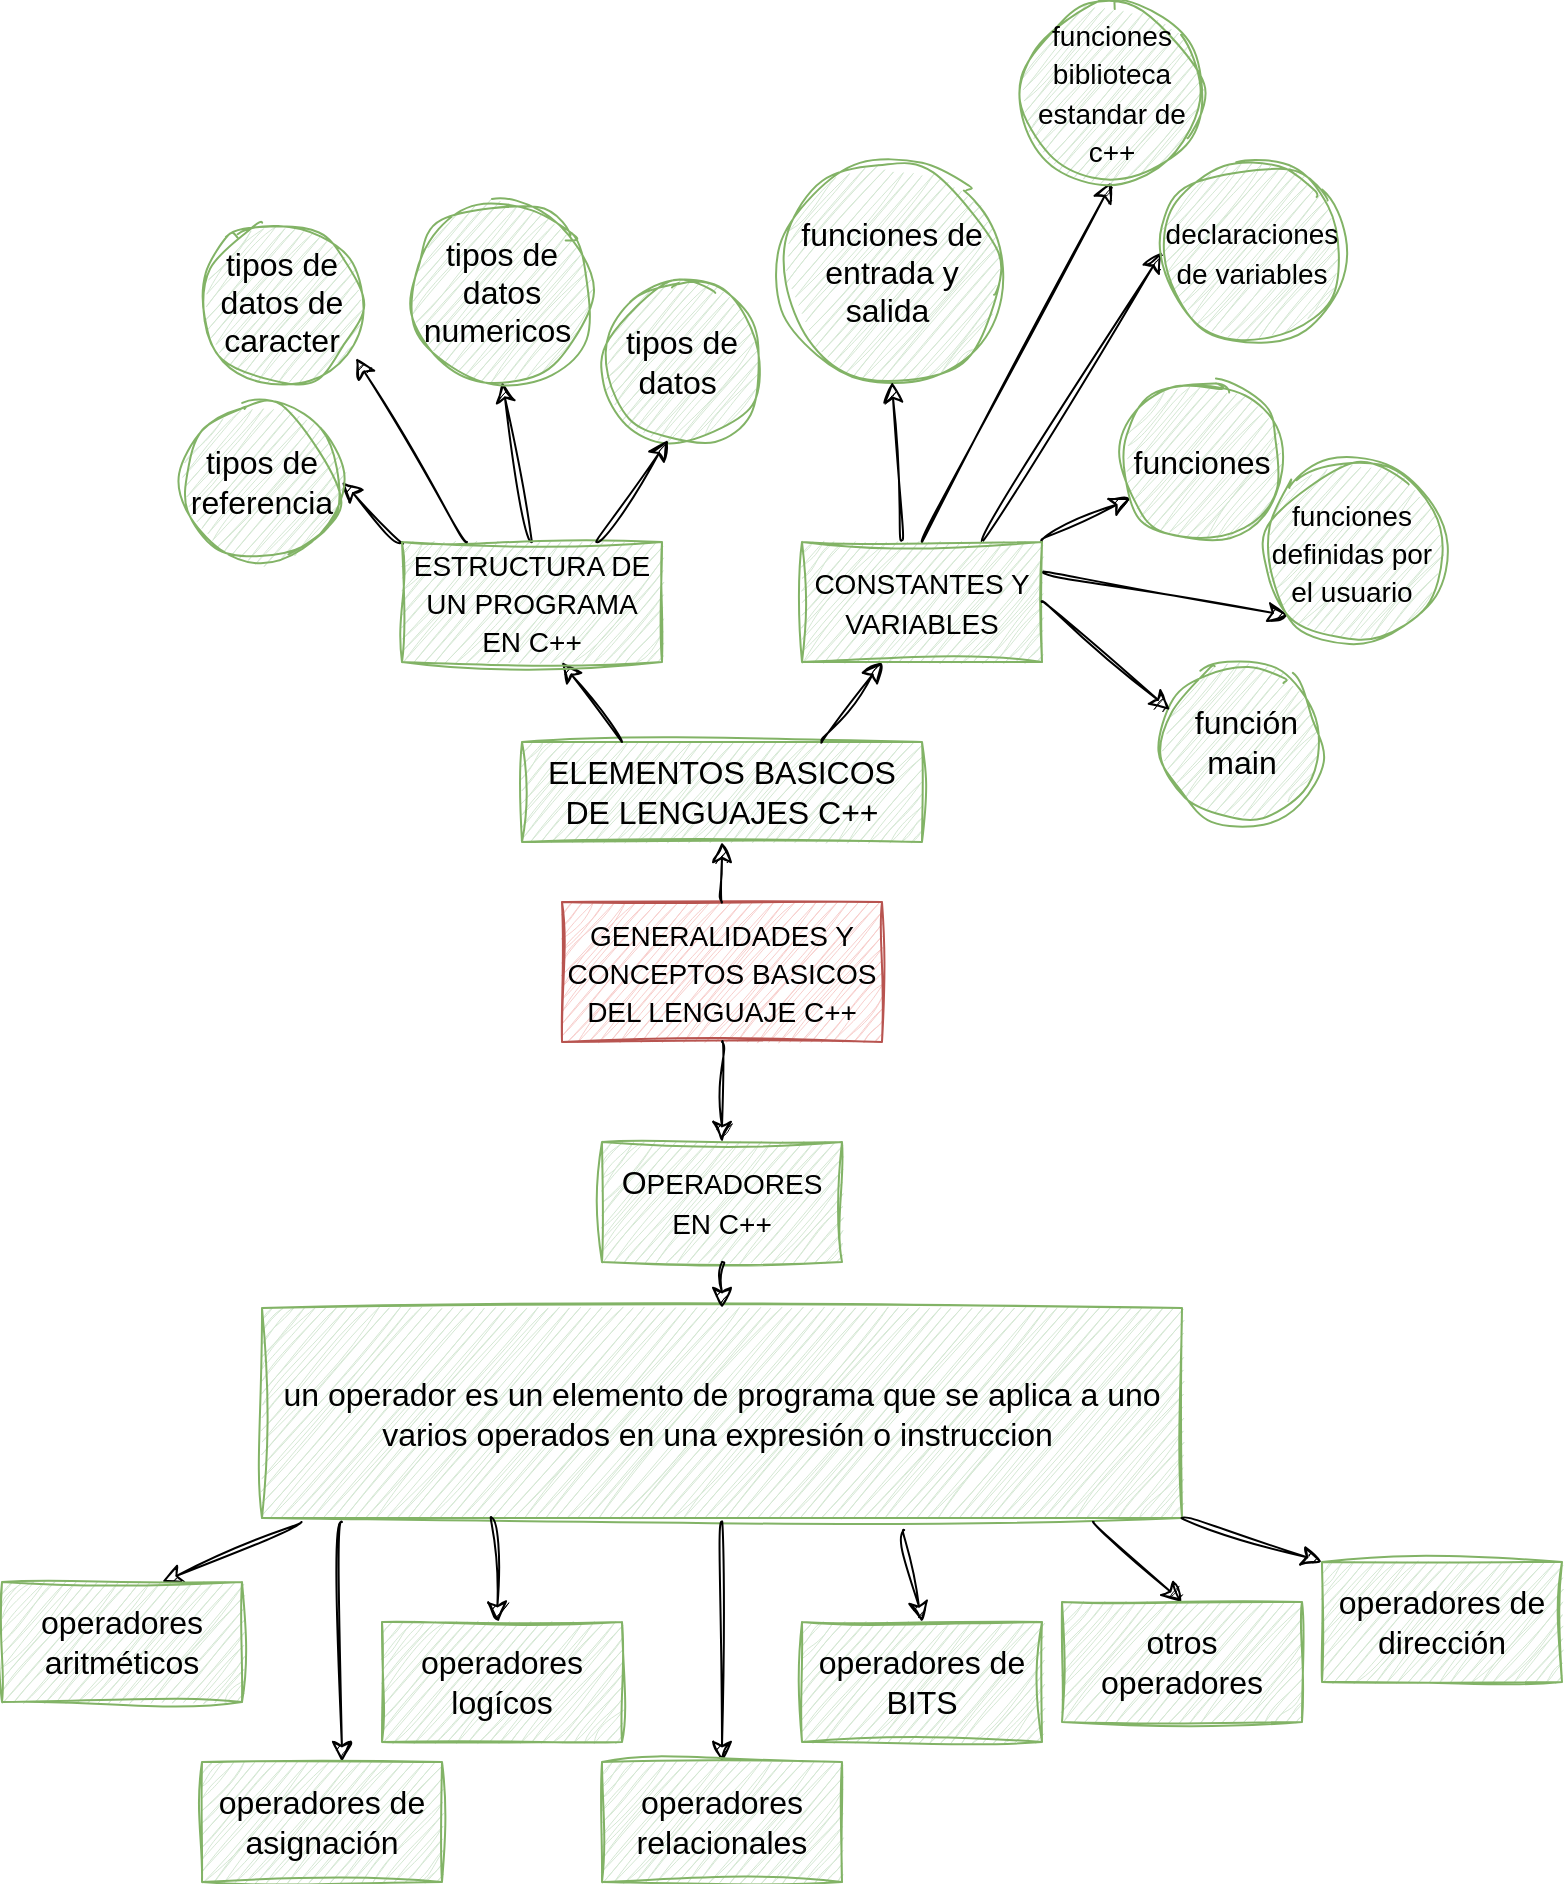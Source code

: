<mxfile version="21.8.1" type="github">
  <diagram name="Page-1" id="42789a77-a242-8287-6e28-9cd8cfd52e62">
    <mxGraphModel dx="956" dy="1348" grid="1" gridSize="10" guides="1" tooltips="1" connect="1" arrows="1" fold="1" page="1" pageScale="1" pageWidth="1100" pageHeight="850" background="none" math="0" shadow="0">
      <root>
        <mxCell id="0" />
        <mxCell id="1" parent="0" />
        <mxCell id="izBLebLg28j8Ur3fJXYg-1" value="&lt;font style=&quot;font-size: 14px;&quot;&gt;GENERALIDADES Y CONCEPTOS BASICOS DEL LENGUAJE C++&lt;/font&gt;" style="rounded=0;whiteSpace=wrap;html=1;fontSize=16;fillColor=#f8cecc;strokeColor=#b85450;sketch=1;curveFitting=1;jiggle=2;" vertex="1" parent="1">
          <mxGeometry x="380" y="170" width="160" height="70" as="geometry" />
        </mxCell>
        <mxCell id="izBLebLg28j8Ur3fJXYg-4" value="" style="endArrow=classic;html=1;rounded=0;fontSize=12;startSize=8;endSize=8;curved=1;exitX=0.5;exitY=1;exitDx=0;exitDy=0;sketch=1;curveFitting=1;jiggle=2;" edge="1" parent="1" source="izBLebLg28j8Ur3fJXYg-1">
          <mxGeometry width="50" height="50" relative="1" as="geometry">
            <mxPoint x="470" y="370" as="sourcePoint" />
            <mxPoint x="460" y="290" as="targetPoint" />
          </mxGeometry>
        </mxCell>
        <mxCell id="izBLebLg28j8Ur3fJXYg-5" value="O&lt;font style=&quot;font-size: 14px;&quot;&gt;PERADORES EN C++&lt;/font&gt;" style="rounded=0;whiteSpace=wrap;html=1;fontSize=16;fillColor=#d5e8d4;strokeColor=#82b366;sketch=1;curveFitting=1;jiggle=2;" vertex="1" parent="1">
          <mxGeometry x="400" y="290" width="120" height="60" as="geometry" />
        </mxCell>
        <mxCell id="izBLebLg28j8Ur3fJXYg-9" style="edgeStyle=none;curved=1;rounded=0;orthogonalLoop=1;jettySize=auto;html=1;exitX=0.5;exitY=1;exitDx=0;exitDy=0;fontSize=12;startSize=8;endSize=8;sketch=1;curveFitting=1;jiggle=2;" edge="1" parent="1" source="izBLebLg28j8Ur3fJXYg-6" target="izBLebLg28j8Ur3fJXYg-6">
          <mxGeometry relative="1" as="geometry">
            <mxPoint x="460" y="470" as="targetPoint" />
          </mxGeometry>
        </mxCell>
        <mxCell id="izBLebLg28j8Ur3fJXYg-6" value="&lt;div style=&quot;&quot;&gt;&lt;span style=&quot;background-color: initial;&quot;&gt;un operador es un elemento de programa que se aplica a uno varios operados en una expresión o instruccion&amp;nbsp;&lt;/span&gt;&lt;/div&gt;" style="rounded=0;whiteSpace=wrap;html=1;fontSize=16;align=center;fillColor=#d5e8d4;strokeColor=#82b366;sketch=1;curveFitting=1;jiggle=2;" vertex="1" parent="1">
          <mxGeometry x="230" y="373" width="460" height="105" as="geometry" />
        </mxCell>
        <mxCell id="izBLebLg28j8Ur3fJXYg-8" value="" style="endArrow=classic;html=1;rounded=0;fontSize=12;startSize=8;endSize=8;curved=1;exitX=0.5;exitY=1;exitDx=0;exitDy=0;entryX=0.5;entryY=0;entryDx=0;entryDy=0;sketch=1;curveFitting=1;jiggle=2;" edge="1" parent="1" source="izBLebLg28j8Ur3fJXYg-5" target="izBLebLg28j8Ur3fJXYg-6">
          <mxGeometry width="50" height="50" relative="1" as="geometry">
            <mxPoint x="470" y="260" as="sourcePoint" />
            <mxPoint x="520" y="210" as="targetPoint" />
          </mxGeometry>
        </mxCell>
        <mxCell id="izBLebLg28j8Ur3fJXYg-11" value="" style="endArrow=classic;html=1;rounded=0;fontSize=12;startSize=8;endSize=8;curved=1;exitX=0.043;exitY=1.019;exitDx=0;exitDy=0;exitPerimeter=0;entryX=0.667;entryY=0;entryDx=0;entryDy=0;entryPerimeter=0;sketch=1;curveFitting=1;jiggle=2;" edge="1" parent="1" source="izBLebLg28j8Ur3fJXYg-6" target="izBLebLg28j8Ur3fJXYg-18">
          <mxGeometry width="50" height="50" relative="1" as="geometry">
            <mxPoint x="470" y="460" as="sourcePoint" />
            <mxPoint x="170" y="500" as="targetPoint" />
          </mxGeometry>
        </mxCell>
        <mxCell id="izBLebLg28j8Ur3fJXYg-12" value="" style="endArrow=classic;html=1;rounded=0;fontSize=12;startSize=8;endSize=8;curved=1;entryX=0.583;entryY=0;entryDx=0;entryDy=0;entryPerimeter=0;sketch=1;curveFitting=1;jiggle=2;" edge="1" parent="1" target="izBLebLg28j8Ur3fJXYg-27">
          <mxGeometry width="50" height="50" relative="1" as="geometry">
            <mxPoint x="270" y="480" as="sourcePoint" />
            <mxPoint x="267" y="590" as="targetPoint" />
          </mxGeometry>
        </mxCell>
        <mxCell id="izBLebLg28j8Ur3fJXYg-13" value="" style="endArrow=classic;html=1;rounded=0;fontSize=12;startSize=8;endSize=8;curved=1;exitX=0.25;exitY=1;exitDx=0;exitDy=0;sketch=1;curveFitting=1;jiggle=2;" edge="1" parent="1" source="izBLebLg28j8Ur3fJXYg-6" target="izBLebLg28j8Ur3fJXYg-21">
          <mxGeometry width="50" height="50" relative="1" as="geometry">
            <mxPoint x="345" y="490" as="sourcePoint" />
            <mxPoint x="376" y="520" as="targetPoint" />
          </mxGeometry>
        </mxCell>
        <mxCell id="izBLebLg28j8Ur3fJXYg-14" value="" style="endArrow=classic;html=1;rounded=0;fontSize=12;startSize=8;endSize=8;curved=1;entryX=0.5;entryY=0;entryDx=0;entryDy=0;sketch=1;curveFitting=1;jiggle=2;" edge="1" parent="1" target="izBLebLg28j8Ur3fJXYg-22">
          <mxGeometry width="50" height="50" relative="1" as="geometry">
            <mxPoint x="460" y="480" as="sourcePoint" />
            <mxPoint x="460" y="580" as="targetPoint" />
          </mxGeometry>
        </mxCell>
        <mxCell id="izBLebLg28j8Ur3fJXYg-15" value="" style="endArrow=classic;html=1;rounded=0;fontSize=12;startSize=8;endSize=8;curved=1;exitX=0.904;exitY=1.019;exitDx=0;exitDy=0;exitPerimeter=0;entryX=0.5;entryY=0;entryDx=0;entryDy=0;sketch=1;curveFitting=1;jiggle=2;" edge="1" parent="1" source="izBLebLg28j8Ur3fJXYg-6" target="izBLebLg28j8Ur3fJXYg-24">
          <mxGeometry width="50" height="50" relative="1" as="geometry">
            <mxPoint x="365" y="510" as="sourcePoint" />
            <mxPoint x="656" y="520" as="targetPoint" />
          </mxGeometry>
        </mxCell>
        <mxCell id="izBLebLg28j8Ur3fJXYg-16" value="" style="endArrow=classic;html=1;rounded=0;fontSize=12;startSize=8;endSize=8;curved=1;exitX=0.698;exitY=1.057;exitDx=0;exitDy=0;entryX=0.5;entryY=0;entryDx=0;entryDy=0;exitPerimeter=0;sketch=1;curveFitting=1;jiggle=2;" edge="1" parent="1" source="izBLebLg28j8Ur3fJXYg-6" target="izBLebLg28j8Ur3fJXYg-23">
          <mxGeometry width="50" height="50" relative="1" as="geometry">
            <mxPoint x="375" y="520" as="sourcePoint" />
            <mxPoint x="585" y="520" as="targetPoint" />
          </mxGeometry>
        </mxCell>
        <mxCell id="izBLebLg28j8Ur3fJXYg-17" value="" style="endArrow=classic;html=1;rounded=0;fontSize=12;startSize=8;endSize=8;curved=1;exitX=1;exitY=1;exitDx=0;exitDy=0;entryX=0;entryY=0;entryDx=0;entryDy=0;sketch=1;curveFitting=1;jiggle=2;" edge="1" parent="1" source="izBLebLg28j8Ur3fJXYg-6" target="izBLebLg28j8Ur3fJXYg-25">
          <mxGeometry width="50" height="50" relative="1" as="geometry">
            <mxPoint x="570" y="480" as="sourcePoint" />
            <mxPoint x="740" y="510" as="targetPoint" />
          </mxGeometry>
        </mxCell>
        <mxCell id="izBLebLg28j8Ur3fJXYg-18" value="operadores aritméticos" style="rounded=0;whiteSpace=wrap;html=1;fontSize=16;fillColor=#d5e8d4;strokeColor=#82b366;sketch=1;curveFitting=1;jiggle=2;" vertex="1" parent="1">
          <mxGeometry x="100" y="510" width="120" height="60" as="geometry" />
        </mxCell>
        <mxCell id="izBLebLg28j8Ur3fJXYg-21" value="operadores logícos" style="rounded=0;whiteSpace=wrap;html=1;fontSize=16;fillColor=#d5e8d4;strokeColor=#82b366;sketch=1;curveFitting=1;jiggle=2;" vertex="1" parent="1">
          <mxGeometry x="290" y="530" width="120" height="60" as="geometry" />
        </mxCell>
        <mxCell id="izBLebLg28j8Ur3fJXYg-22" value="operadores relacionales" style="rounded=0;whiteSpace=wrap;html=1;fontSize=16;fillColor=#d5e8d4;strokeColor=#82b366;sketch=1;curveFitting=1;jiggle=2;" vertex="1" parent="1">
          <mxGeometry x="400" y="600" width="120" height="60" as="geometry" />
        </mxCell>
        <mxCell id="izBLebLg28j8Ur3fJXYg-23" value="operadores de BITS" style="rounded=0;whiteSpace=wrap;html=1;fontSize=16;fillColor=#d5e8d4;strokeColor=#82b366;sketch=1;curveFitting=1;jiggle=2;" vertex="1" parent="1">
          <mxGeometry x="500" y="530" width="120" height="60" as="geometry" />
        </mxCell>
        <mxCell id="izBLebLg28j8Ur3fJXYg-24" value="otros operadores" style="rounded=0;whiteSpace=wrap;html=1;fontSize=16;fillColor=#d5e8d4;strokeColor=#82b366;sketch=1;curveFitting=1;jiggle=2;" vertex="1" parent="1">
          <mxGeometry x="630" y="520" width="120" height="60" as="geometry" />
        </mxCell>
        <mxCell id="izBLebLg28j8Ur3fJXYg-25" value="operadores de dirección" style="rounded=0;whiteSpace=wrap;html=1;fontSize=16;fillColor=#d5e8d4;strokeColor=#82b366;sketch=1;curveFitting=1;jiggle=2;" vertex="1" parent="1">
          <mxGeometry x="760" y="500" width="120" height="60" as="geometry" />
        </mxCell>
        <mxCell id="izBLebLg28j8Ur3fJXYg-26" style="edgeStyle=none;curved=1;rounded=0;orthogonalLoop=1;jettySize=auto;html=1;entryX=0.25;entryY=0;entryDx=0;entryDy=0;fontSize=12;startSize=8;endSize=8;sketch=1;curveFitting=1;jiggle=2;" edge="1" parent="1" source="izBLebLg28j8Ur3fJXYg-21" target="izBLebLg28j8Ur3fJXYg-21">
          <mxGeometry relative="1" as="geometry" />
        </mxCell>
        <mxCell id="izBLebLg28j8Ur3fJXYg-27" value="operadores de asignación" style="rounded=0;whiteSpace=wrap;html=1;fontSize=16;fillColor=#d5e8d4;strokeColor=#82b366;sketch=1;curveFitting=1;jiggle=2;" vertex="1" parent="1">
          <mxGeometry x="200" y="600" width="120" height="60" as="geometry" />
        </mxCell>
        <mxCell id="izBLebLg28j8Ur3fJXYg-28" value="" style="endArrow=classic;html=1;rounded=0;fontSize=12;startSize=8;endSize=8;curved=1;exitX=0.5;exitY=0;exitDx=0;exitDy=0;sketch=1;curveFitting=1;jiggle=2;" edge="1" parent="1" source="izBLebLg28j8Ur3fJXYg-1">
          <mxGeometry width="50" height="50" relative="1" as="geometry">
            <mxPoint x="380" y="180" as="sourcePoint" />
            <mxPoint x="460" y="140" as="targetPoint" />
          </mxGeometry>
        </mxCell>
        <mxCell id="izBLebLg28j8Ur3fJXYg-29" value="ELEMENTOS BASICOS DE LENGUAJES C++" style="rounded=0;whiteSpace=wrap;html=1;fontSize=16;fillColor=#d5e8d4;strokeColor=#82b366;sketch=1;curveFitting=1;jiggle=2;" vertex="1" parent="1">
          <mxGeometry x="360" y="90" width="200" height="50" as="geometry" />
        </mxCell>
        <mxCell id="izBLebLg28j8Ur3fJXYg-30" value="" style="endArrow=classic;html=1;rounded=0;fontSize=12;startSize=8;endSize=8;curved=1;exitX=0.25;exitY=0;exitDx=0;exitDy=0;sketch=1;curveFitting=1;jiggle=2;" edge="1" parent="1" source="izBLebLg28j8Ur3fJXYg-29">
          <mxGeometry width="50" height="50" relative="1" as="geometry">
            <mxPoint x="380" y="80" as="sourcePoint" />
            <mxPoint x="380" y="50" as="targetPoint" />
          </mxGeometry>
        </mxCell>
        <mxCell id="izBLebLg28j8Ur3fJXYg-31" value="" style="endArrow=classic;html=1;rounded=0;fontSize=12;startSize=8;endSize=8;curved=1;exitX=0.75;exitY=0;exitDx=0;exitDy=0;sketch=1;curveFitting=1;jiggle=2;" edge="1" parent="1" source="izBLebLg28j8Ur3fJXYg-29">
          <mxGeometry width="50" height="50" relative="1" as="geometry">
            <mxPoint x="380" y="80" as="sourcePoint" />
            <mxPoint x="540" y="50" as="targetPoint" />
          </mxGeometry>
        </mxCell>
        <mxCell id="izBLebLg28j8Ur3fJXYg-54" style="edgeStyle=none;curved=1;rounded=0;orthogonalLoop=1;jettySize=auto;html=1;exitX=0.5;exitY=0;exitDx=0;exitDy=0;entryX=0.5;entryY=1;entryDx=0;entryDy=0;fontSize=12;startSize=8;endSize=8;sketch=1;curveFitting=1;jiggle=2;" edge="1" parent="1" source="izBLebLg28j8Ur3fJXYg-32" target="izBLebLg28j8Ur3fJXYg-50">
          <mxGeometry relative="1" as="geometry" />
        </mxCell>
        <mxCell id="izBLebLg28j8Ur3fJXYg-56" style="edgeStyle=none;curved=1;rounded=0;orthogonalLoop=1;jettySize=auto;html=1;exitX=0;exitY=0;exitDx=0;exitDy=0;entryX=1;entryY=0.5;entryDx=0;entryDy=0;fontSize=12;startSize=8;endSize=8;sketch=1;curveFitting=1;jiggle=2;" edge="1" parent="1" source="izBLebLg28j8Ur3fJXYg-32" target="izBLebLg28j8Ur3fJXYg-52">
          <mxGeometry relative="1" as="geometry" />
        </mxCell>
        <mxCell id="izBLebLg28j8Ur3fJXYg-32" value="&lt;font style=&quot;font-size: 14px;&quot;&gt;ESTRUCTURA DE UN PROGRAMA EN C++&lt;/font&gt;" style="rounded=0;whiteSpace=wrap;html=1;fontSize=16;fillColor=#d5e8d4;strokeColor=#82b366;sketch=1;curveFitting=1;jiggle=2;" vertex="1" parent="1">
          <mxGeometry x="300" y="-10" width="130" height="60" as="geometry" />
        </mxCell>
        <mxCell id="izBLebLg28j8Ur3fJXYg-45" style="edgeStyle=none;curved=1;rounded=0;orthogonalLoop=1;jettySize=auto;html=1;exitX=1;exitY=0;exitDx=0;exitDy=0;fontSize=12;startSize=8;endSize=8;sketch=1;curveFitting=1;jiggle=2;" edge="1" parent="1" source="izBLebLg28j8Ur3fJXYg-33" target="izBLebLg28j8Ur3fJXYg-40">
          <mxGeometry relative="1" as="geometry" />
        </mxCell>
        <mxCell id="izBLebLg28j8Ur3fJXYg-46" style="edgeStyle=none;curved=1;rounded=0;orthogonalLoop=1;jettySize=auto;html=1;exitX=1;exitY=0.25;exitDx=0;exitDy=0;entryX=0;entryY=1;entryDx=0;entryDy=0;fontSize=12;startSize=8;endSize=8;sketch=1;curveFitting=1;jiggle=2;" edge="1" parent="1" source="izBLebLg28j8Ur3fJXYg-33" target="izBLebLg28j8Ur3fJXYg-39">
          <mxGeometry relative="1" as="geometry" />
        </mxCell>
        <mxCell id="izBLebLg28j8Ur3fJXYg-47" style="edgeStyle=none;curved=1;rounded=0;orthogonalLoop=1;jettySize=auto;html=1;exitX=0.75;exitY=0;exitDx=0;exitDy=0;entryX=0;entryY=0.5;entryDx=0;entryDy=0;fontSize=12;startSize=8;endSize=8;sketch=1;curveFitting=1;jiggle=2;" edge="1" parent="1" source="izBLebLg28j8Ur3fJXYg-33" target="izBLebLg28j8Ur3fJXYg-38">
          <mxGeometry relative="1" as="geometry" />
        </mxCell>
        <mxCell id="izBLebLg28j8Ur3fJXYg-48" style="edgeStyle=none;curved=1;rounded=0;orthogonalLoop=1;jettySize=auto;html=1;exitX=0.5;exitY=0;exitDx=0;exitDy=0;entryX=0.5;entryY=1;entryDx=0;entryDy=0;fontSize=12;startSize=8;endSize=8;sketch=1;curveFitting=1;jiggle=2;" edge="1" parent="1" source="izBLebLg28j8Ur3fJXYg-33" target="izBLebLg28j8Ur3fJXYg-36">
          <mxGeometry relative="1" as="geometry" />
        </mxCell>
        <mxCell id="izBLebLg28j8Ur3fJXYg-33" value="&lt;font style=&quot;font-size: 14px;&quot;&gt;CONSTANTES Y VARIABLES&lt;/font&gt;" style="rounded=0;whiteSpace=wrap;html=1;fontSize=16;fillColor=#d5e8d4;strokeColor=#82b366;sketch=1;curveFitting=1;jiggle=2;" vertex="1" parent="1">
          <mxGeometry x="500" y="-10" width="120" height="60" as="geometry" />
        </mxCell>
        <mxCell id="izBLebLg28j8Ur3fJXYg-34" style="edgeStyle=none;curved=1;rounded=0;orthogonalLoop=1;jettySize=auto;html=1;exitX=0.5;exitY=0;exitDx=0;exitDy=0;fontSize=12;startSize=8;endSize=8;sketch=1;curveFitting=1;jiggle=2;" edge="1" parent="1" source="izBLebLg28j8Ur3fJXYg-32" target="izBLebLg28j8Ur3fJXYg-32">
          <mxGeometry relative="1" as="geometry" />
        </mxCell>
        <mxCell id="izBLebLg28j8Ur3fJXYg-35" style="edgeStyle=none;curved=1;rounded=0;orthogonalLoop=1;jettySize=auto;html=1;exitX=0;exitY=0.5;exitDx=0;exitDy=0;fontSize=12;startSize=8;endSize=8;sketch=1;curveFitting=1;jiggle=2;" edge="1" parent="1" source="izBLebLg28j8Ur3fJXYg-32" target="izBLebLg28j8Ur3fJXYg-32">
          <mxGeometry relative="1" as="geometry" />
        </mxCell>
        <mxCell id="izBLebLg28j8Ur3fJXYg-36" value="&lt;font style=&quot;font-size: 14px;&quot;&gt;funciones biblioteca estandar de c++&lt;/font&gt;" style="ellipse;whiteSpace=wrap;html=1;aspect=fixed;fontSize=16;fillColor=#d5e8d4;strokeColor=#82b366;rounded=0;sketch=1;curveFitting=1;jiggle=2;" vertex="1" parent="1">
          <mxGeometry x="610" y="-280" width="90" height="90" as="geometry" />
        </mxCell>
        <mxCell id="izBLebLg28j8Ur3fJXYg-38" value="&lt;font style=&quot;font-size: 14px;&quot;&gt;declaraciones de variables&lt;/font&gt;" style="ellipse;whiteSpace=wrap;html=1;aspect=fixed;fontSize=16;fillColor=#d5e8d4;strokeColor=#82b366;rounded=0;sketch=1;curveFitting=1;jiggle=2;" vertex="1" parent="1">
          <mxGeometry x="680" y="-200" width="90" height="90" as="geometry" />
        </mxCell>
        <mxCell id="izBLebLg28j8Ur3fJXYg-39" value="&lt;font style=&quot;font-size: 14px;&quot;&gt;funciones definidas por el usuario&lt;/font&gt;" style="ellipse;whiteSpace=wrap;html=1;aspect=fixed;fontSize=16;fillColor=#d5e8d4;strokeColor=#82b366;rounded=0;sketch=1;curveFitting=1;jiggle=2;" vertex="1" parent="1">
          <mxGeometry x="730" y="-50" width="90" height="90" as="geometry" />
        </mxCell>
        <mxCell id="izBLebLg28j8Ur3fJXYg-40" value="funciones" style="ellipse;whiteSpace=wrap;html=1;aspect=fixed;fontSize=16;fillColor=#d5e8d4;strokeColor=#82b366;rounded=0;sketch=1;curveFitting=1;jiggle=2;" vertex="1" parent="1">
          <mxGeometry x="660" y="-90" width="80" height="80" as="geometry" />
        </mxCell>
        <mxCell id="izBLebLg28j8Ur3fJXYg-41" value="&amp;nbsp;función main" style="ellipse;whiteSpace=wrap;html=1;aspect=fixed;fontSize=16;fillColor=#d5e8d4;strokeColor=#82b366;rounded=0;sketch=1;curveFitting=1;jiggle=2;" vertex="1" parent="1">
          <mxGeometry x="680" y="50" width="80" height="80" as="geometry" />
        </mxCell>
        <mxCell id="izBLebLg28j8Ur3fJXYg-42" value="funciones de entrada y salida&amp;nbsp;" style="ellipse;whiteSpace=wrap;html=1;aspect=fixed;fontSize=16;fillColor=#d5e8d4;strokeColor=#82b366;rounded=0;sketch=1;curveFitting=1;jiggle=2;" vertex="1" parent="1">
          <mxGeometry x="490" y="-200" width="110" height="110" as="geometry" />
        </mxCell>
        <mxCell id="izBLebLg28j8Ur3fJXYg-43" value="" style="endArrow=classic;html=1;rounded=0;fontSize=12;startSize=8;endSize=8;curved=1;exitX=0.417;exitY=-0.017;exitDx=0;exitDy=0;exitPerimeter=0;entryX=0.5;entryY=1;entryDx=0;entryDy=0;sketch=1;curveFitting=1;jiggle=2;" edge="1" parent="1" source="izBLebLg28j8Ur3fJXYg-33" target="izBLebLg28j8Ur3fJXYg-42">
          <mxGeometry width="50" height="50" relative="1" as="geometry">
            <mxPoint x="610" y="-60" as="sourcePoint" />
            <mxPoint x="660" y="-110" as="targetPoint" />
          </mxGeometry>
        </mxCell>
        <mxCell id="izBLebLg28j8Ur3fJXYg-44" style="edgeStyle=none;curved=1;rounded=0;orthogonalLoop=1;jettySize=auto;html=1;exitX=1;exitY=0.5;exitDx=0;exitDy=0;entryX=0.05;entryY=0.3;entryDx=0;entryDy=0;entryPerimeter=0;fontSize=12;startSize=8;endSize=8;sketch=1;curveFitting=1;jiggle=2;" edge="1" parent="1" source="izBLebLg28j8Ur3fJXYg-33" target="izBLebLg28j8Ur3fJXYg-41">
          <mxGeometry relative="1" as="geometry" />
        </mxCell>
        <mxCell id="izBLebLg28j8Ur3fJXYg-49" value="tipos de datos&amp;nbsp;" style="ellipse;whiteSpace=wrap;html=1;aspect=fixed;fontSize=16;fillColor=#d5e8d4;strokeColor=#82b366;rounded=0;sketch=1;curveFitting=1;jiggle=2;" vertex="1" parent="1">
          <mxGeometry x="400" y="-140" width="80" height="80" as="geometry" />
        </mxCell>
        <mxCell id="izBLebLg28j8Ur3fJXYg-50" value="tipos de datos numericos&amp;nbsp;" style="ellipse;whiteSpace=wrap;html=1;aspect=fixed;fontSize=16;fillColor=#d5e8d4;strokeColor=#82b366;rounded=0;sketch=1;curveFitting=1;jiggle=2;" vertex="1" parent="1">
          <mxGeometry x="305" y="-180" width="90" height="90" as="geometry" />
        </mxCell>
        <mxCell id="izBLebLg28j8Ur3fJXYg-51" value="tipos de datos de caracter" style="ellipse;whiteSpace=wrap;html=1;aspect=fixed;fontSize=16;fillColor=#d5e8d4;strokeColor=#82b366;rounded=0;sketch=1;curveFitting=1;jiggle=2;" vertex="1" parent="1">
          <mxGeometry x="200" y="-170" width="80" height="80" as="geometry" />
        </mxCell>
        <mxCell id="izBLebLg28j8Ur3fJXYg-52" value="tipos de referencia" style="ellipse;whiteSpace=wrap;html=1;aspect=fixed;fontSize=16;fillColor=#d5e8d4;strokeColor=#82b366;rounded=0;sketch=1;curveFitting=1;jiggle=2;" vertex="1" parent="1">
          <mxGeometry x="190" y="-80" width="80" height="80" as="geometry" />
        </mxCell>
        <mxCell id="izBLebLg28j8Ur3fJXYg-53" style="edgeStyle=none;curved=1;rounded=0;orthogonalLoop=1;jettySize=auto;html=1;exitX=0.75;exitY=0;exitDx=0;exitDy=0;entryX=0.413;entryY=0.988;entryDx=0;entryDy=0;entryPerimeter=0;fontSize=12;startSize=8;endSize=8;sketch=1;curveFitting=1;jiggle=2;" edge="1" parent="1" source="izBLebLg28j8Ur3fJXYg-32" target="izBLebLg28j8Ur3fJXYg-49">
          <mxGeometry relative="1" as="geometry" />
        </mxCell>
        <mxCell id="izBLebLg28j8Ur3fJXYg-55" style="edgeStyle=none;curved=1;rounded=0;orthogonalLoop=1;jettySize=auto;html=1;exitX=0.25;exitY=0;exitDx=0;exitDy=0;entryX=0.963;entryY=0.85;entryDx=0;entryDy=0;entryPerimeter=0;fontSize=12;startSize=8;endSize=8;sketch=1;curveFitting=1;jiggle=2;" edge="1" parent="1" source="izBLebLg28j8Ur3fJXYg-32" target="izBLebLg28j8Ur3fJXYg-51">
          <mxGeometry relative="1" as="geometry" />
        </mxCell>
      </root>
    </mxGraphModel>
  </diagram>
</mxfile>

